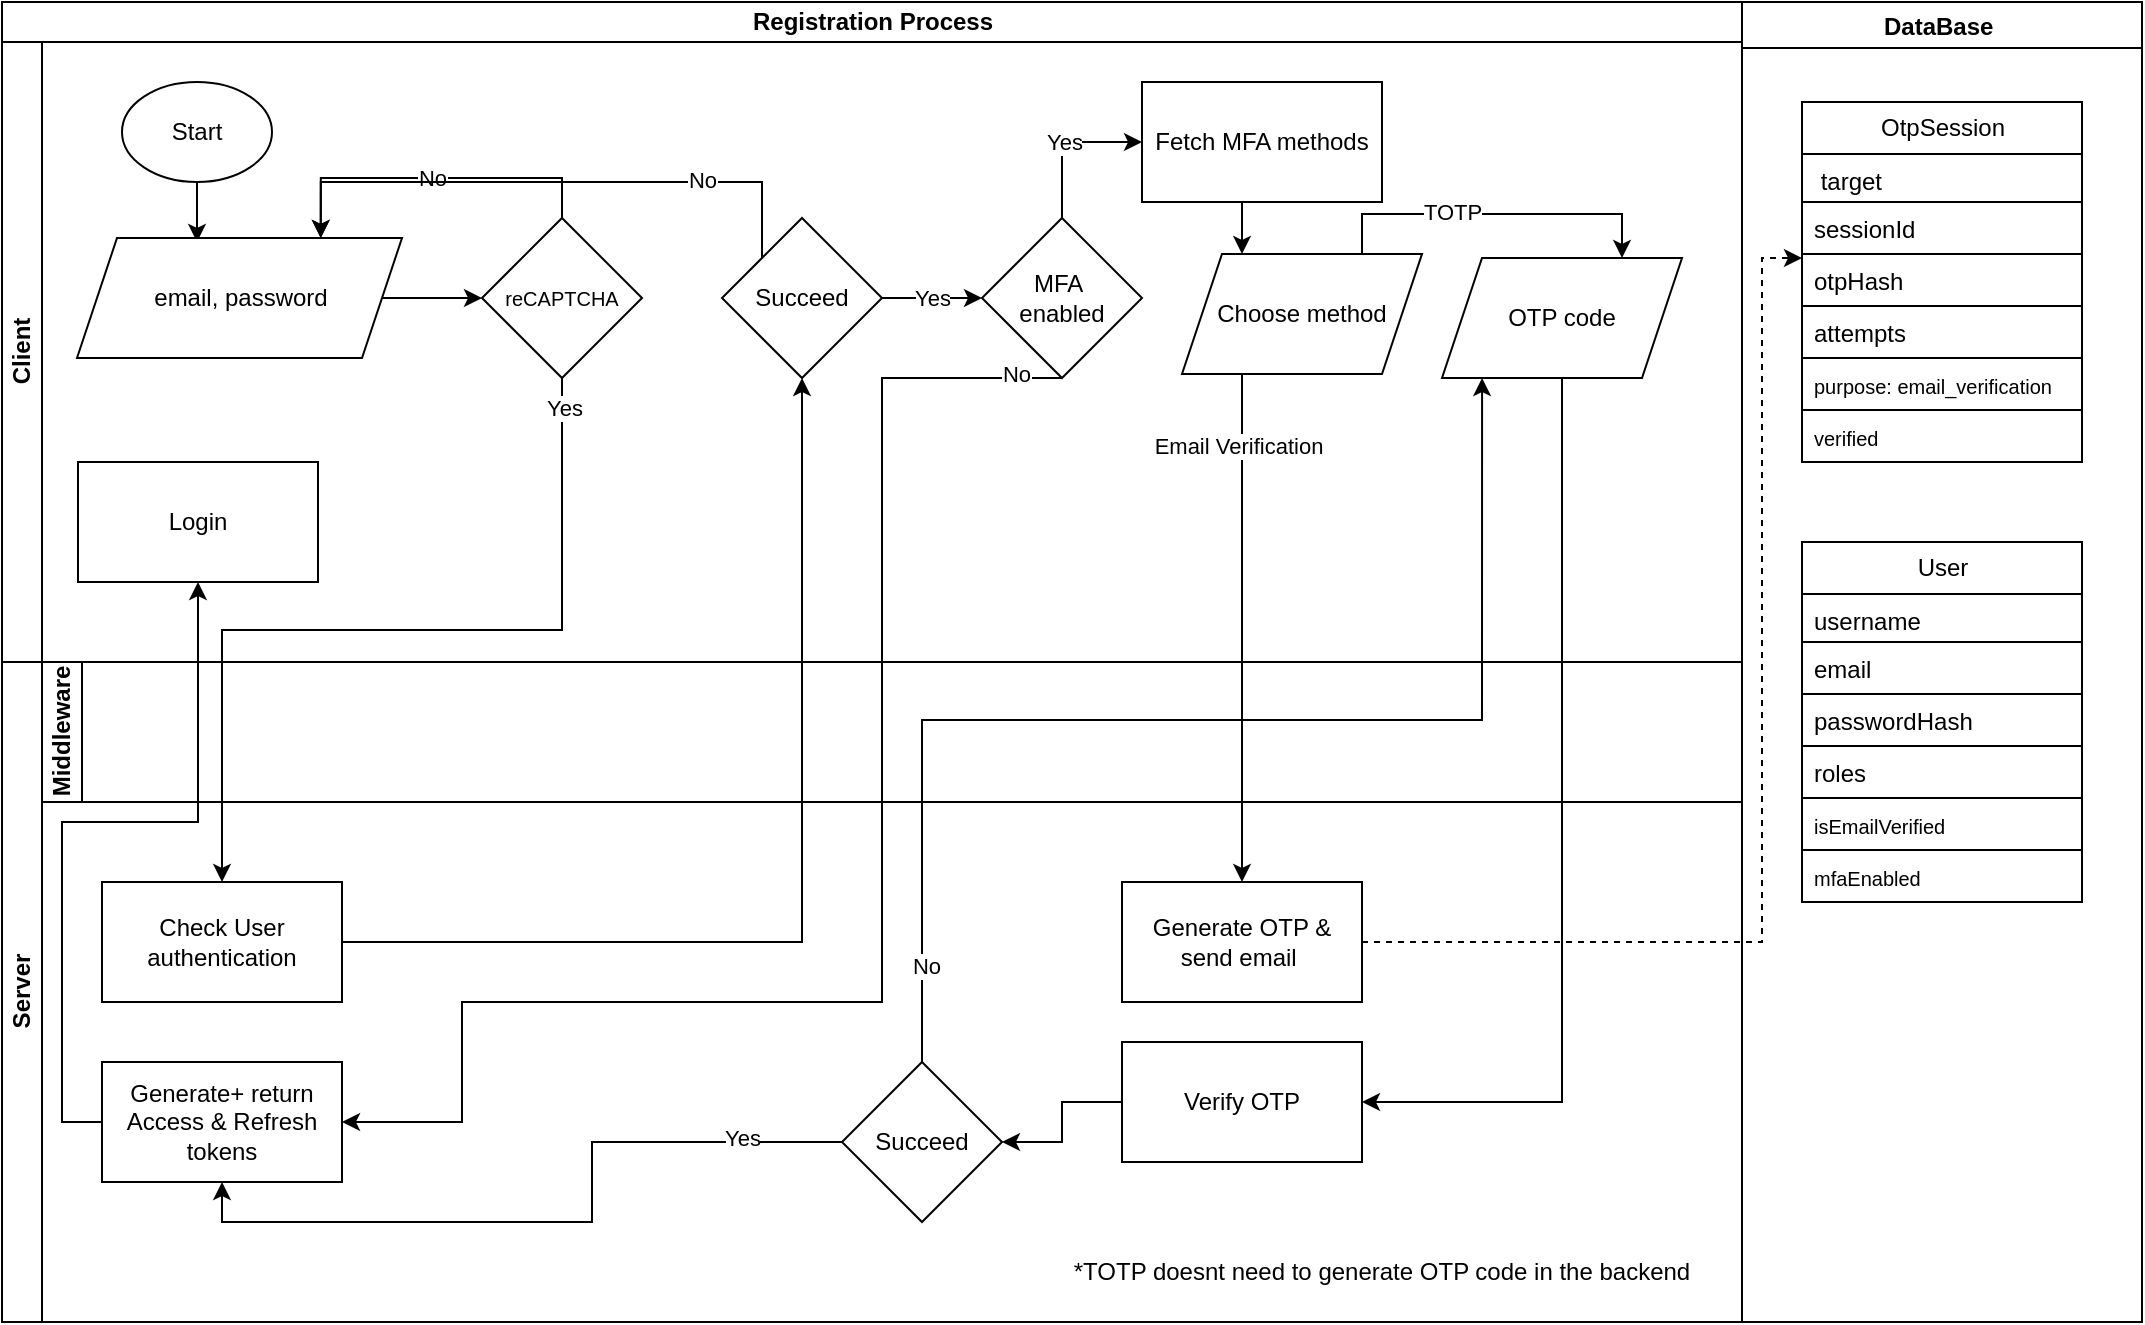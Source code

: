 <mxfile version="27.0.9">
  <diagram name="Page-1" id="qLMerbtFaqG3wu9E0TOl">
    <mxGraphModel dx="893" dy="661" grid="1" gridSize="10" guides="1" tooltips="1" connect="1" arrows="1" fold="1" page="1" pageScale="1" pageWidth="850" pageHeight="1100" math="0" shadow="0">
      <root>
        <mxCell id="0" />
        <mxCell id="1" parent="0" />
        <mxCell id="jEJD-_JS-CdeB-gLq0yP-1" value="Registration Process" style="swimlane;childLayout=stackLayout;resizeParent=1;resizeParentMax=0;horizontal=1;startSize=20;horizontalStack=0;html=1;" vertex="1" parent="1">
          <mxGeometry x="130" y="160" width="870" height="660" as="geometry" />
        </mxCell>
        <mxCell id="jEJD-_JS-CdeB-gLq0yP-2" value="Client" style="swimlane;startSize=20;horizontal=0;html=1;" vertex="1" parent="jEJD-_JS-CdeB-gLq0yP-1">
          <mxGeometry y="20" width="870" height="310" as="geometry" />
        </mxCell>
        <mxCell id="jEJD-_JS-CdeB-gLq0yP-3" style="edgeStyle=orthogonalEdgeStyle;rounded=0;orthogonalLoop=1;jettySize=auto;html=1;exitX=0.5;exitY=1;exitDx=0;exitDy=0;entryX=0.5;entryY=0;entryDx=0;entryDy=0;" edge="1" parent="jEJD-_JS-CdeB-gLq0yP-2" source="jEJD-_JS-CdeB-gLq0yP-4">
          <mxGeometry relative="1" as="geometry">
            <mxPoint x="97.5" y="100" as="targetPoint" />
          </mxGeometry>
        </mxCell>
        <mxCell id="jEJD-_JS-CdeB-gLq0yP-4" value="Start" style="ellipse;whiteSpace=wrap;html=1;" vertex="1" parent="jEJD-_JS-CdeB-gLq0yP-2">
          <mxGeometry x="60" y="20" width="75" height="50" as="geometry" />
        </mxCell>
        <mxCell id="jEJD-_JS-CdeB-gLq0yP-60" style="edgeStyle=orthogonalEdgeStyle;rounded=0;orthogonalLoop=1;jettySize=auto;html=1;exitX=1;exitY=0.5;exitDx=0;exitDy=0;entryX=0;entryY=0.5;entryDx=0;entryDy=0;" edge="1" parent="jEJD-_JS-CdeB-gLq0yP-2" source="jEJD-_JS-CdeB-gLq0yP-58" target="jEJD-_JS-CdeB-gLq0yP-59">
          <mxGeometry relative="1" as="geometry" />
        </mxCell>
        <mxCell id="jEJD-_JS-CdeB-gLq0yP-58" value="email, password" style="shape=parallelogram;perimeter=parallelogramPerimeter;whiteSpace=wrap;html=1;fixedSize=1;" vertex="1" parent="jEJD-_JS-CdeB-gLq0yP-2">
          <mxGeometry x="37.5" y="98" width="162.5" height="60" as="geometry" />
        </mxCell>
        <mxCell id="jEJD-_JS-CdeB-gLq0yP-63" value="No" style="edgeStyle=orthogonalEdgeStyle;rounded=0;orthogonalLoop=1;jettySize=auto;html=1;exitX=0.5;exitY=0;exitDx=0;exitDy=0;entryX=0.75;entryY=0;entryDx=0;entryDy=0;" edge="1" parent="jEJD-_JS-CdeB-gLq0yP-2" source="jEJD-_JS-CdeB-gLq0yP-59" target="jEJD-_JS-CdeB-gLq0yP-58">
          <mxGeometry relative="1" as="geometry" />
        </mxCell>
        <mxCell id="jEJD-_JS-CdeB-gLq0yP-59" value="&lt;font style=&quot;font-size: 10px;&quot;&gt;reCAPTCHA&lt;/font&gt;" style="rhombus;whiteSpace=wrap;html=1;" vertex="1" parent="jEJD-_JS-CdeB-gLq0yP-2">
          <mxGeometry x="240" y="88" width="80" height="80" as="geometry" />
        </mxCell>
        <mxCell id="jEJD-_JS-CdeB-gLq0yP-68" value="Yes" style="edgeStyle=orthogonalEdgeStyle;rounded=0;orthogonalLoop=1;jettySize=auto;html=1;exitX=1;exitY=0.5;exitDx=0;exitDy=0;entryX=0;entryY=0.5;entryDx=0;entryDy=0;" edge="1" parent="jEJD-_JS-CdeB-gLq0yP-2" source="jEJD-_JS-CdeB-gLq0yP-65" target="jEJD-_JS-CdeB-gLq0yP-67">
          <mxGeometry relative="1" as="geometry" />
        </mxCell>
        <mxCell id="jEJD-_JS-CdeB-gLq0yP-69" style="edgeStyle=orthogonalEdgeStyle;rounded=0;orthogonalLoop=1;jettySize=auto;html=1;exitX=0;exitY=0;exitDx=0;exitDy=0;entryX=0.75;entryY=0;entryDx=0;entryDy=0;" edge="1" parent="jEJD-_JS-CdeB-gLq0yP-2" source="jEJD-_JS-CdeB-gLq0yP-65" target="jEJD-_JS-CdeB-gLq0yP-58">
          <mxGeometry relative="1" as="geometry">
            <Array as="points">
              <mxPoint x="380" y="70" />
              <mxPoint x="159" y="70" />
            </Array>
          </mxGeometry>
        </mxCell>
        <mxCell id="jEJD-_JS-CdeB-gLq0yP-70" value="No" style="edgeLabel;html=1;align=center;verticalAlign=middle;resizable=0;points=[];" vertex="1" connectable="0" parent="jEJD-_JS-CdeB-gLq0yP-69">
          <mxGeometry x="-0.525" y="-1" relative="1" as="geometry">
            <mxPoint as="offset" />
          </mxGeometry>
        </mxCell>
        <mxCell id="jEJD-_JS-CdeB-gLq0yP-65" value="Succeed" style="rhombus;whiteSpace=wrap;html=1;" vertex="1" parent="jEJD-_JS-CdeB-gLq0yP-2">
          <mxGeometry x="360" y="88" width="80" height="80" as="geometry" />
        </mxCell>
        <mxCell id="jEJD-_JS-CdeB-gLq0yP-80" value="Yes" style="edgeStyle=orthogonalEdgeStyle;rounded=0;orthogonalLoop=1;jettySize=auto;html=1;exitX=0.5;exitY=0;exitDx=0;exitDy=0;entryX=0;entryY=0.5;entryDx=0;entryDy=0;" edge="1" parent="jEJD-_JS-CdeB-gLq0yP-2" source="jEJD-_JS-CdeB-gLq0yP-67" target="jEJD-_JS-CdeB-gLq0yP-79">
          <mxGeometry relative="1" as="geometry" />
        </mxCell>
        <mxCell id="jEJD-_JS-CdeB-gLq0yP-67" value="MFA&amp;nbsp;&lt;div&gt;enabled&lt;/div&gt;" style="rhombus;whiteSpace=wrap;html=1;" vertex="1" parent="jEJD-_JS-CdeB-gLq0yP-2">
          <mxGeometry x="490" y="88" width="80" height="80" as="geometry" />
        </mxCell>
        <mxCell id="jEJD-_JS-CdeB-gLq0yP-75" value="Login" style="rounded=0;whiteSpace=wrap;html=1;" vertex="1" parent="jEJD-_JS-CdeB-gLq0yP-2">
          <mxGeometry x="38" y="210" width="120" height="60" as="geometry" />
        </mxCell>
        <mxCell id="jEJD-_JS-CdeB-gLq0yP-82" style="edgeStyle=orthogonalEdgeStyle;rounded=0;orthogonalLoop=1;jettySize=auto;html=1;exitX=0.5;exitY=1;exitDx=0;exitDy=0;entryX=0.25;entryY=0;entryDx=0;entryDy=0;" edge="1" parent="jEJD-_JS-CdeB-gLq0yP-2" source="jEJD-_JS-CdeB-gLq0yP-79" target="jEJD-_JS-CdeB-gLq0yP-81">
          <mxGeometry relative="1" as="geometry" />
        </mxCell>
        <mxCell id="jEJD-_JS-CdeB-gLq0yP-79" value="Fetch MFA methods" style="rounded=0;whiteSpace=wrap;html=1;" vertex="1" parent="jEJD-_JS-CdeB-gLq0yP-2">
          <mxGeometry x="570" y="20" width="120" height="60" as="geometry" />
        </mxCell>
        <mxCell id="jEJD-_JS-CdeB-gLq0yP-104" style="edgeStyle=orthogonalEdgeStyle;rounded=0;orthogonalLoop=1;jettySize=auto;html=1;exitX=0.75;exitY=0;exitDx=0;exitDy=0;entryX=0.75;entryY=0;entryDx=0;entryDy=0;" edge="1" parent="jEJD-_JS-CdeB-gLq0yP-2" source="jEJD-_JS-CdeB-gLq0yP-81" target="jEJD-_JS-CdeB-gLq0yP-87">
          <mxGeometry relative="1" as="geometry" />
        </mxCell>
        <mxCell id="jEJD-_JS-CdeB-gLq0yP-105" value="TOTP" style="edgeLabel;html=1;align=center;verticalAlign=middle;resizable=0;points=[];" vertex="1" connectable="0" parent="jEJD-_JS-CdeB-gLq0yP-104">
          <mxGeometry x="-0.244" y="1" relative="1" as="geometry">
            <mxPoint as="offset" />
          </mxGeometry>
        </mxCell>
        <mxCell id="jEJD-_JS-CdeB-gLq0yP-81" value="Choose method" style="shape=parallelogram;perimeter=parallelogramPerimeter;whiteSpace=wrap;html=1;fixedSize=1;" vertex="1" parent="jEJD-_JS-CdeB-gLq0yP-2">
          <mxGeometry x="590" y="106" width="120" height="60" as="geometry" />
        </mxCell>
        <mxCell id="jEJD-_JS-CdeB-gLq0yP-87" value="OTP code" style="shape=parallelogram;perimeter=parallelogramPerimeter;whiteSpace=wrap;html=1;fixedSize=1;" vertex="1" parent="jEJD-_JS-CdeB-gLq0yP-2">
          <mxGeometry x="720" y="108" width="120" height="60" as="geometry" />
        </mxCell>
        <mxCell id="jEJD-_JS-CdeB-gLq0yP-22" value="Server" style="swimlane;startSize=20;horizontal=0;html=1;" vertex="1" parent="jEJD-_JS-CdeB-gLq0yP-1">
          <mxGeometry y="330" width="870" height="330" as="geometry" />
        </mxCell>
        <mxCell id="jEJD-_JS-CdeB-gLq0yP-23" value="Middleware" style="swimlane;startSize=20;horizontal=0;html=1;" vertex="1" parent="jEJD-_JS-CdeB-gLq0yP-22">
          <mxGeometry x="20" width="850" height="70" as="geometry" />
        </mxCell>
        <mxCell id="jEJD-_JS-CdeB-gLq0yP-61" value="Check User authentication" style="rounded=0;whiteSpace=wrap;html=1;" vertex="1" parent="jEJD-_JS-CdeB-gLq0yP-22">
          <mxGeometry x="50" y="110" width="120" height="60" as="geometry" />
        </mxCell>
        <mxCell id="jEJD-_JS-CdeB-gLq0yP-72" value="Generate+ return &lt;br&gt;Access &amp;amp; Refresh tokens" style="rounded=0;whiteSpace=wrap;html=1;" vertex="1" parent="jEJD-_JS-CdeB-gLq0yP-22">
          <mxGeometry x="50" y="200" width="120" height="60" as="geometry" />
        </mxCell>
        <mxCell id="jEJD-_JS-CdeB-gLq0yP-83" value="Generate OTP &amp;amp; send email&amp;nbsp;" style="rounded=0;whiteSpace=wrap;html=1;" vertex="1" parent="jEJD-_JS-CdeB-gLq0yP-22">
          <mxGeometry x="560" y="110" width="120" height="60" as="geometry" />
        </mxCell>
        <mxCell id="jEJD-_JS-CdeB-gLq0yP-99" style="edgeStyle=orthogonalEdgeStyle;rounded=0;orthogonalLoop=1;jettySize=auto;html=1;exitX=0;exitY=0.5;exitDx=0;exitDy=0;entryX=1;entryY=0.5;entryDx=0;entryDy=0;" edge="1" parent="jEJD-_JS-CdeB-gLq0yP-22" source="jEJD-_JS-CdeB-gLq0yP-92" target="jEJD-_JS-CdeB-gLq0yP-98">
          <mxGeometry relative="1" as="geometry" />
        </mxCell>
        <mxCell id="jEJD-_JS-CdeB-gLq0yP-92" value="Verify OTP" style="rounded=0;whiteSpace=wrap;html=1;" vertex="1" parent="jEJD-_JS-CdeB-gLq0yP-22">
          <mxGeometry x="560" y="190" width="120" height="60" as="geometry" />
        </mxCell>
        <mxCell id="jEJD-_JS-CdeB-gLq0yP-100" style="edgeStyle=orthogonalEdgeStyle;rounded=0;orthogonalLoop=1;jettySize=auto;html=1;exitX=0;exitY=0.5;exitDx=0;exitDy=0;entryX=0.5;entryY=1;entryDx=0;entryDy=0;" edge="1" parent="jEJD-_JS-CdeB-gLq0yP-22" source="jEJD-_JS-CdeB-gLq0yP-98" target="jEJD-_JS-CdeB-gLq0yP-72">
          <mxGeometry relative="1" as="geometry" />
        </mxCell>
        <mxCell id="jEJD-_JS-CdeB-gLq0yP-103" value="Yes" style="edgeLabel;html=1;align=center;verticalAlign=middle;resizable=0;points=[];" vertex="1" connectable="0" parent="jEJD-_JS-CdeB-gLq0yP-100">
          <mxGeometry x="-0.73" y="-2" relative="1" as="geometry">
            <mxPoint as="offset" />
          </mxGeometry>
        </mxCell>
        <mxCell id="jEJD-_JS-CdeB-gLq0yP-98" value="Succeed" style="rhombus;whiteSpace=wrap;html=1;" vertex="1" parent="jEJD-_JS-CdeB-gLq0yP-22">
          <mxGeometry x="420" y="200" width="80" height="80" as="geometry" />
        </mxCell>
        <mxCell id="jEJD-_JS-CdeB-gLq0yP-106" value="*TOTP doesnt need to generate OTP code in the backend" style="text;html=1;align=center;verticalAlign=middle;whiteSpace=wrap;rounded=0;" vertex="1" parent="jEJD-_JS-CdeB-gLq0yP-22">
          <mxGeometry x="510" y="290" width="360" height="30" as="geometry" />
        </mxCell>
        <mxCell id="jEJD-_JS-CdeB-gLq0yP-62" style="edgeStyle=orthogonalEdgeStyle;rounded=0;orthogonalLoop=1;jettySize=auto;html=1;exitX=0.5;exitY=1;exitDx=0;exitDy=0;entryX=0.5;entryY=0;entryDx=0;entryDy=0;" edge="1" parent="jEJD-_JS-CdeB-gLq0yP-1" source="jEJD-_JS-CdeB-gLq0yP-59" target="jEJD-_JS-CdeB-gLq0yP-61">
          <mxGeometry relative="1" as="geometry" />
        </mxCell>
        <mxCell id="jEJD-_JS-CdeB-gLq0yP-64" value="Yes" style="edgeLabel;html=1;align=center;verticalAlign=middle;resizable=0;points=[];" vertex="1" connectable="0" parent="jEJD-_JS-CdeB-gLq0yP-62">
          <mxGeometry x="-0.929" y="1" relative="1" as="geometry">
            <mxPoint as="offset" />
          </mxGeometry>
        </mxCell>
        <mxCell id="jEJD-_JS-CdeB-gLq0yP-66" style="edgeStyle=orthogonalEdgeStyle;rounded=0;orthogonalLoop=1;jettySize=auto;html=1;exitX=1;exitY=0.5;exitDx=0;exitDy=0;entryX=0.5;entryY=1;entryDx=0;entryDy=0;" edge="1" parent="jEJD-_JS-CdeB-gLq0yP-1" source="jEJD-_JS-CdeB-gLq0yP-61" target="jEJD-_JS-CdeB-gLq0yP-65">
          <mxGeometry relative="1" as="geometry" />
        </mxCell>
        <mxCell id="jEJD-_JS-CdeB-gLq0yP-73" style="edgeStyle=orthogonalEdgeStyle;rounded=0;orthogonalLoop=1;jettySize=auto;html=1;exitX=0.5;exitY=1;exitDx=0;exitDy=0;entryX=1;entryY=0.5;entryDx=0;entryDy=0;" edge="1" parent="jEJD-_JS-CdeB-gLq0yP-1" source="jEJD-_JS-CdeB-gLq0yP-67" target="jEJD-_JS-CdeB-gLq0yP-72">
          <mxGeometry relative="1" as="geometry">
            <Array as="points">
              <mxPoint x="440" y="188" />
              <mxPoint x="440" y="500" />
              <mxPoint x="230" y="500" />
              <mxPoint x="230" y="560" />
            </Array>
          </mxGeometry>
        </mxCell>
        <mxCell id="jEJD-_JS-CdeB-gLq0yP-78" value="No" style="edgeLabel;html=1;align=center;verticalAlign=middle;resizable=0;points=[];" vertex="1" connectable="0" parent="jEJD-_JS-CdeB-gLq0yP-73">
          <mxGeometry x="-0.937" y="-2" relative="1" as="geometry">
            <mxPoint as="offset" />
          </mxGeometry>
        </mxCell>
        <mxCell id="jEJD-_JS-CdeB-gLq0yP-76" style="edgeStyle=orthogonalEdgeStyle;rounded=0;orthogonalLoop=1;jettySize=auto;html=1;exitX=0;exitY=0.5;exitDx=0;exitDy=0;entryX=0.5;entryY=1;entryDx=0;entryDy=0;" edge="1" parent="jEJD-_JS-CdeB-gLq0yP-1" source="jEJD-_JS-CdeB-gLq0yP-72" target="jEJD-_JS-CdeB-gLq0yP-75">
          <mxGeometry relative="1" as="geometry" />
        </mxCell>
        <mxCell id="jEJD-_JS-CdeB-gLq0yP-84" style="edgeStyle=orthogonalEdgeStyle;rounded=0;orthogonalLoop=1;jettySize=auto;html=1;exitX=0.25;exitY=1;exitDx=0;exitDy=0;entryX=0.5;entryY=0;entryDx=0;entryDy=0;" edge="1" parent="jEJD-_JS-CdeB-gLq0yP-1" source="jEJD-_JS-CdeB-gLq0yP-81" target="jEJD-_JS-CdeB-gLq0yP-83">
          <mxGeometry relative="1" as="geometry" />
        </mxCell>
        <mxCell id="jEJD-_JS-CdeB-gLq0yP-85" value="Email Verification" style="edgeLabel;html=1;align=center;verticalAlign=middle;resizable=0;points=[];" vertex="1" connectable="0" parent="jEJD-_JS-CdeB-gLq0yP-84">
          <mxGeometry x="-0.717" y="-2" relative="1" as="geometry">
            <mxPoint as="offset" />
          </mxGeometry>
        </mxCell>
        <mxCell id="jEJD-_JS-CdeB-gLq0yP-93" style="edgeStyle=orthogonalEdgeStyle;rounded=0;orthogonalLoop=1;jettySize=auto;html=1;exitX=0.5;exitY=1;exitDx=0;exitDy=0;entryX=1;entryY=0.5;entryDx=0;entryDy=0;" edge="1" parent="jEJD-_JS-CdeB-gLq0yP-1" source="jEJD-_JS-CdeB-gLq0yP-87" target="jEJD-_JS-CdeB-gLq0yP-92">
          <mxGeometry relative="1" as="geometry" />
        </mxCell>
        <mxCell id="jEJD-_JS-CdeB-gLq0yP-101" style="edgeStyle=orthogonalEdgeStyle;rounded=0;orthogonalLoop=1;jettySize=auto;html=1;exitX=0.5;exitY=0;exitDx=0;exitDy=0;entryX=0.167;entryY=1;entryDx=0;entryDy=0;entryPerimeter=0;" edge="1" parent="jEJD-_JS-CdeB-gLq0yP-1" source="jEJD-_JS-CdeB-gLq0yP-98" target="jEJD-_JS-CdeB-gLq0yP-87">
          <mxGeometry relative="1" as="geometry" />
        </mxCell>
        <mxCell id="jEJD-_JS-CdeB-gLq0yP-102" value="No" style="edgeLabel;html=1;align=center;verticalAlign=middle;resizable=0;points=[];" vertex="1" connectable="0" parent="jEJD-_JS-CdeB-gLq0yP-101">
          <mxGeometry x="-0.846" y="-2" relative="1" as="geometry">
            <mxPoint as="offset" />
          </mxGeometry>
        </mxCell>
        <mxCell id="jEJD-_JS-CdeB-gLq0yP-39" value="DataBase " style="swimlane;" vertex="1" parent="1">
          <mxGeometry x="1000" y="160" width="200" height="660" as="geometry" />
        </mxCell>
        <mxCell id="jEJD-_JS-CdeB-gLq0yP-40" value="" style="group" vertex="1" connectable="0" parent="jEJD-_JS-CdeB-gLq0yP-39">
          <mxGeometry x="30" y="50" width="140" height="180" as="geometry" />
        </mxCell>
        <mxCell id="jEJD-_JS-CdeB-gLq0yP-41" value="OtpSession" style="swimlane;fontStyle=0;childLayout=stackLayout;horizontal=1;startSize=26;fillColor=none;horizontalStack=0;resizeParent=1;resizeParentMax=0;resizeLast=0;collapsible=1;marginBottom=0;html=1;strokeColor=default;" vertex="1" parent="jEJD-_JS-CdeB-gLq0yP-40">
          <mxGeometry width="140" height="102" as="geometry" />
        </mxCell>
        <mxCell id="jEJD-_JS-CdeB-gLq0yP-42" value="&amp;nbsp;target" style="text;strokeColor=default;fillColor=none;align=left;verticalAlign=top;spacingLeft=4;spacingRight=4;overflow=hidden;rotatable=0;points=[[0,0.5],[1,0.5]];portConstraint=eastwest;whiteSpace=wrap;html=1;" vertex="1" parent="jEJD-_JS-CdeB-gLq0yP-41">
          <mxGeometry y="26" width="140" height="24" as="geometry" />
        </mxCell>
        <mxCell id="jEJD-_JS-CdeB-gLq0yP-43" value="sessionId" style="text;strokeColor=default;fillColor=none;align=left;verticalAlign=top;spacingLeft=4;spacingRight=4;overflow=hidden;rotatable=0;points=[[0,0.5],[1,0.5]];portConstraint=eastwest;whiteSpace=wrap;html=1;" vertex="1" parent="jEJD-_JS-CdeB-gLq0yP-41">
          <mxGeometry y="50" width="140" height="26" as="geometry" />
        </mxCell>
        <mxCell id="jEJD-_JS-CdeB-gLq0yP-44" value="otpHash" style="text;strokeColor=default;fillColor=none;align=left;verticalAlign=top;spacingLeft=4;spacingRight=4;overflow=hidden;rotatable=0;points=[[0,0.5],[1,0.5]];portConstraint=eastwest;whiteSpace=wrap;html=1;" vertex="1" parent="jEJD-_JS-CdeB-gLq0yP-41">
          <mxGeometry y="76" width="140" height="26" as="geometry" />
        </mxCell>
        <mxCell id="jEJD-_JS-CdeB-gLq0yP-45" value="attempts" style="text;strokeColor=default;fillColor=none;align=left;verticalAlign=top;spacingLeft=4;spacingRight=4;overflow=hidden;rotatable=0;points=[[0,0.5],[1,0.5]];portConstraint=eastwest;whiteSpace=wrap;html=1;" vertex="1" parent="jEJD-_JS-CdeB-gLq0yP-40">
          <mxGeometry y="102" width="140" height="26" as="geometry" />
        </mxCell>
        <mxCell id="jEJD-_JS-CdeB-gLq0yP-46" value="&lt;font style=&quot;font-size: 10px;&quot;&gt;purpose: email_verification&lt;/font&gt;" style="text;strokeColor=default;fillColor=none;align=left;verticalAlign=top;spacingLeft=4;spacingRight=4;overflow=hidden;rotatable=0;points=[[0,0.5],[1,0.5]];portConstraint=eastwest;whiteSpace=wrap;html=1;" vertex="1" parent="jEJD-_JS-CdeB-gLq0yP-40">
          <mxGeometry y="128" width="140" height="26" as="geometry" />
        </mxCell>
        <mxCell id="jEJD-_JS-CdeB-gLq0yP-47" value="&lt;font style=&quot;font-size: 10px;&quot;&gt;verified&lt;/font&gt;" style="text;strokeColor=default;fillColor=none;align=left;verticalAlign=top;spacingLeft=4;spacingRight=4;overflow=hidden;rotatable=0;points=[[0,0.5],[1,0.5]];portConstraint=eastwest;whiteSpace=wrap;html=1;" vertex="1" parent="jEJD-_JS-CdeB-gLq0yP-40">
          <mxGeometry y="154" width="140" height="26" as="geometry" />
        </mxCell>
        <mxCell id="jEJD-_JS-CdeB-gLq0yP-49" value="" style="group" vertex="1" connectable="0" parent="1">
          <mxGeometry x="1030" y="430" width="140" height="180" as="geometry" />
        </mxCell>
        <mxCell id="jEJD-_JS-CdeB-gLq0yP-50" value="User" style="swimlane;fontStyle=0;childLayout=stackLayout;horizontal=1;startSize=26;fillColor=none;horizontalStack=0;resizeParent=1;resizeParentMax=0;resizeLast=0;collapsible=1;marginBottom=0;html=1;strokeColor=default;" vertex="1" parent="jEJD-_JS-CdeB-gLq0yP-49">
          <mxGeometry width="140" height="102" as="geometry" />
        </mxCell>
        <mxCell id="jEJD-_JS-CdeB-gLq0yP-51" value="username" style="text;strokeColor=default;fillColor=none;align=left;verticalAlign=top;spacingLeft=4;spacingRight=4;overflow=hidden;rotatable=0;points=[[0,0.5],[1,0.5]];portConstraint=eastwest;whiteSpace=wrap;html=1;" vertex="1" parent="jEJD-_JS-CdeB-gLq0yP-50">
          <mxGeometry y="26" width="140" height="24" as="geometry" />
        </mxCell>
        <mxCell id="jEJD-_JS-CdeB-gLq0yP-52" value="email" style="text;strokeColor=default;fillColor=none;align=left;verticalAlign=top;spacingLeft=4;spacingRight=4;overflow=hidden;rotatable=0;points=[[0,0.5],[1,0.5]];portConstraint=eastwest;whiteSpace=wrap;html=1;" vertex="1" parent="jEJD-_JS-CdeB-gLq0yP-50">
          <mxGeometry y="50" width="140" height="26" as="geometry" />
        </mxCell>
        <mxCell id="jEJD-_JS-CdeB-gLq0yP-53" value="passwordHash" style="text;strokeColor=default;fillColor=none;align=left;verticalAlign=top;spacingLeft=4;spacingRight=4;overflow=hidden;rotatable=0;points=[[0,0.5],[1,0.5]];portConstraint=eastwest;whiteSpace=wrap;html=1;" vertex="1" parent="jEJD-_JS-CdeB-gLq0yP-50">
          <mxGeometry y="76" width="140" height="26" as="geometry" />
        </mxCell>
        <mxCell id="jEJD-_JS-CdeB-gLq0yP-54" value="roles" style="text;strokeColor=default;fillColor=none;align=left;verticalAlign=top;spacingLeft=4;spacingRight=4;overflow=hidden;rotatable=0;points=[[0,0.5],[1,0.5]];portConstraint=eastwest;whiteSpace=wrap;html=1;" vertex="1" parent="jEJD-_JS-CdeB-gLq0yP-49">
          <mxGeometry y="102" width="140" height="26" as="geometry" />
        </mxCell>
        <mxCell id="jEJD-_JS-CdeB-gLq0yP-55" value="&lt;font style=&quot;font-size: 10px;&quot;&gt;isEmailVerified&lt;/font&gt;" style="text;strokeColor=default;fillColor=none;align=left;verticalAlign=top;spacingLeft=4;spacingRight=4;overflow=hidden;rotatable=0;points=[[0,0.5],[1,0.5]];portConstraint=eastwest;whiteSpace=wrap;html=1;" vertex="1" parent="jEJD-_JS-CdeB-gLq0yP-49">
          <mxGeometry y="128" width="140" height="26" as="geometry" />
        </mxCell>
        <mxCell id="jEJD-_JS-CdeB-gLq0yP-56" value="&lt;font style=&quot;font-size: 10px;&quot;&gt;mfaEnabled&amp;nbsp;&amp;nbsp;&lt;/font&gt;" style="text;strokeColor=default;fillColor=none;align=left;verticalAlign=top;spacingLeft=4;spacingRight=4;overflow=hidden;rotatable=0;points=[[0,0.5],[1,0.5]];portConstraint=eastwest;whiteSpace=wrap;html=1;" vertex="1" parent="jEJD-_JS-CdeB-gLq0yP-49">
          <mxGeometry y="154" width="140" height="26" as="geometry" />
        </mxCell>
        <mxCell id="jEJD-_JS-CdeB-gLq0yP-90" style="edgeStyle=orthogonalEdgeStyle;rounded=0;orthogonalLoop=1;jettySize=auto;html=1;exitX=1;exitY=0.5;exitDx=0;exitDy=0;entryX=0;entryY=0.077;entryDx=0;entryDy=0;entryPerimeter=0;dashed=1;" edge="1" parent="1" source="jEJD-_JS-CdeB-gLq0yP-83" target="jEJD-_JS-CdeB-gLq0yP-44">
          <mxGeometry relative="1" as="geometry">
            <Array as="points">
              <mxPoint x="1010" y="630" />
              <mxPoint x="1010" y="288" />
            </Array>
          </mxGeometry>
        </mxCell>
      </root>
    </mxGraphModel>
  </diagram>
</mxfile>
